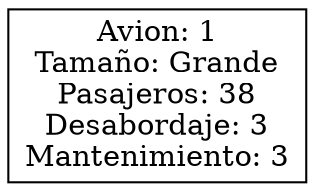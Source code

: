 digraph listaAvion {  node[shape=record];
nodo1249359137[label="Avion: 1&#92;nTamaño: Grande&#92;nPasajeros: 38&#92;nDesabordaje: 3&#92;nMantenimiento: 3"];

}
